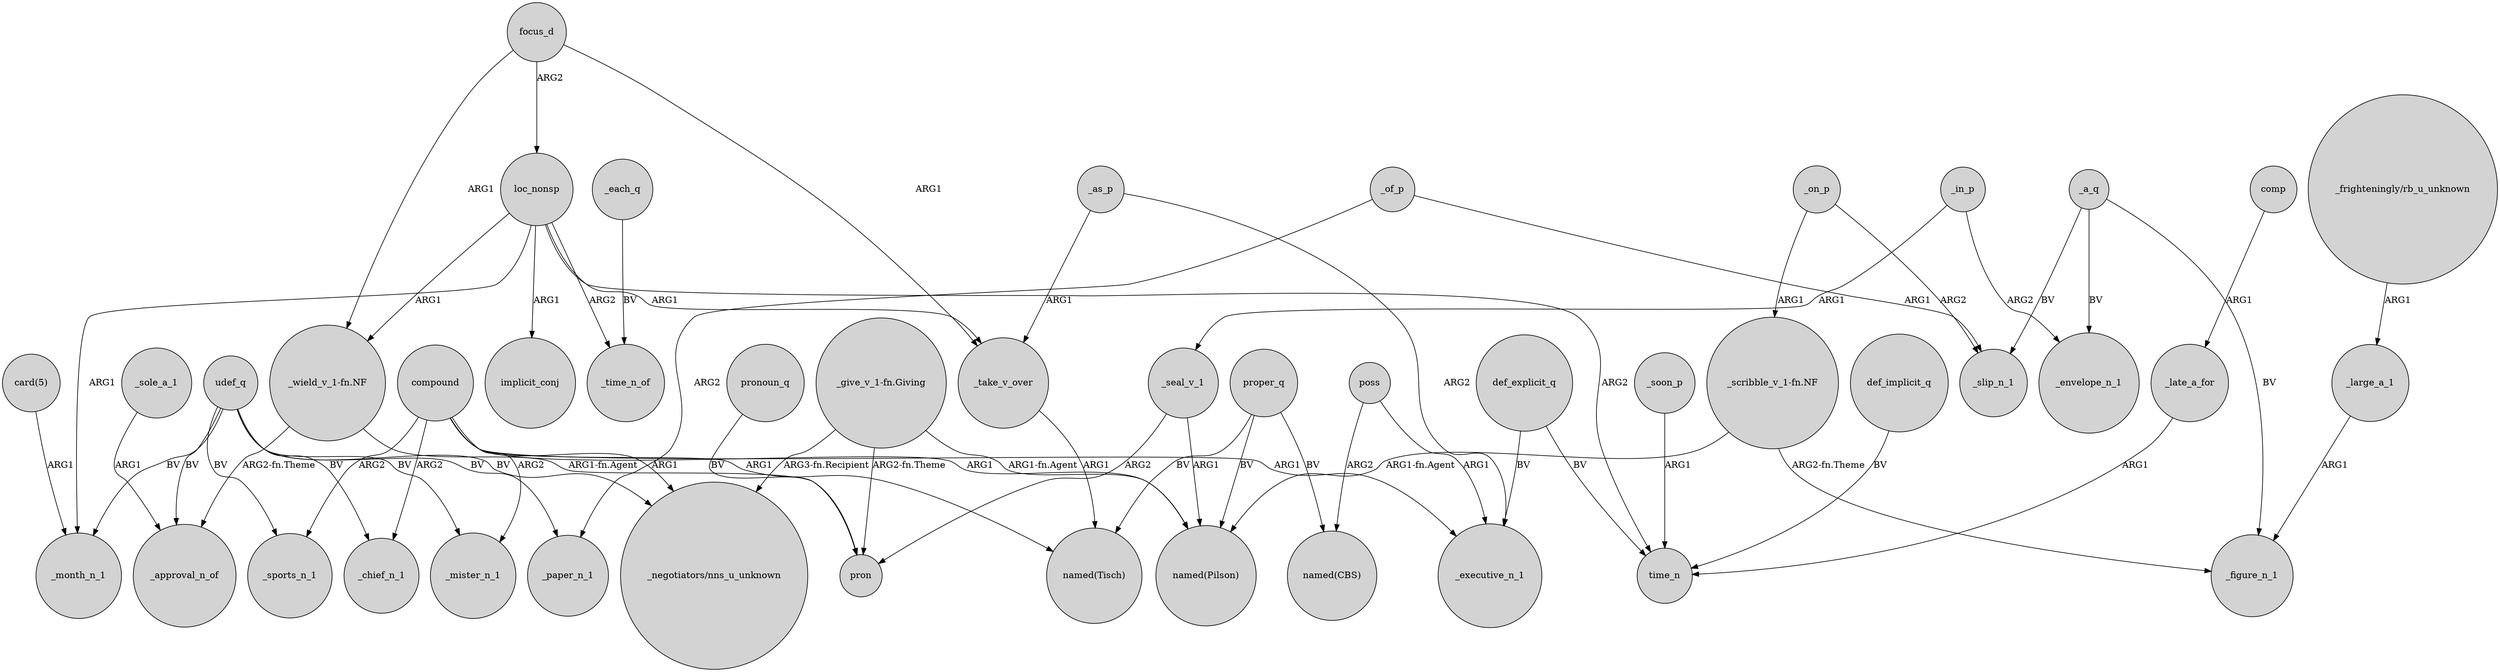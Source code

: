 digraph {
	node [shape=circle style=filled]
	focus_d -> loc_nonsp [label=ARG2]
	loc_nonsp -> "_wield_v_1-fn.NF" [label=ARG1]
	_as_p -> _executive_n_1 [label=ARG2]
	_a_q -> _figure_n_1 [label=BV]
	_in_p -> _seal_v_1 [label=ARG1]
	comp -> _late_a_for [label=ARG1]
	"_give_v_1-fn.Giving" -> "named(Pilson)" [label="ARG1-fn.Agent"]
	udef_q -> "_negotiators/nns_u_unknown" [label=BV]
	poss -> "named(CBS)" [label=ARG2]
	focus_d -> _take_v_over [label=ARG1]
	def_explicit_q -> time_n [label=BV]
	poss -> _executive_n_1 [label=ARG1]
	proper_q -> "named(CBS)" [label=BV]
	_a_q -> _slip_n_1 [label=BV]
	loc_nonsp -> _month_n_1 [label=ARG1]
	compound -> _mister_n_1 [label=ARG2]
	compound -> _executive_n_1 [label=ARG1]
	udef_q -> _mister_n_1 [label=BV]
	loc_nonsp -> _time_n_of [label=ARG2]
	_a_q -> _envelope_n_1 [label=BV]
	_seal_v_1 -> "named(Pilson)" [label=ARG1]
	loc_nonsp -> implicit_conj [label=ARG1]
	"_frighteningly/rb_u_unknown" -> _large_a_1 [label=ARG1]
	compound -> "named(Tisch)" [label=ARG1]
	def_explicit_q -> _executive_n_1 [label=BV]
	udef_q -> _month_n_1 [label=BV]
	_of_p -> _paper_n_1 [label=ARG2]
	loc_nonsp -> time_n [label=ARG2]
	compound -> _chief_n_1 [label=ARG2]
	_in_p -> _envelope_n_1 [label=ARG2]
	_as_p -> _take_v_over [label=ARG1]
	pronoun_q -> pron [label=BV]
	focus_d -> "_wield_v_1-fn.NF" [label=ARG1]
	_seal_v_1 -> pron [label=ARG2]
	udef_q -> _chief_n_1 [label=BV]
	compound -> "named(Pilson)" [label=ARG1]
	_take_v_over -> "named(Tisch)" [label=ARG1]
	compound -> "_negotiators/nns_u_unknown" [label=ARG1]
	_large_a_1 -> _figure_n_1 [label=ARG1]
	"card(5)" -> _month_n_1 [label=ARG1]
	_on_p -> _slip_n_1 [label=ARG2]
	"_give_v_1-fn.Giving" -> pron [label="ARG2-fn.Theme"]
	_of_p -> _slip_n_1 [label=ARG1]
	udef_q -> _paper_n_1 [label=BV]
	proper_q -> "named(Pilson)" [label=BV]
	"_scribble_v_1-fn.NF" -> "named(Pilson)" [label="ARG1-fn.Agent"]
	"_wield_v_1-fn.NF" -> _approval_n_of [label="ARG2-fn.Theme"]
	compound -> _sports_n_1 [label=ARG2]
	_late_a_for -> time_n [label=ARG1]
	_soon_p -> time_n [label=ARG1]
	_each_q -> _time_n_of [label=BV]
	_on_p -> "_scribble_v_1-fn.NF" [label=ARG1]
	udef_q -> _approval_n_of [label=BV]
	"_scribble_v_1-fn.NF" -> _figure_n_1 [label="ARG2-fn.Theme"]
	"_give_v_1-fn.Giving" -> "_negotiators/nns_u_unknown" [label="ARG3-fn.Recipient"]
	_sole_a_1 -> _approval_n_of [label=ARG1]
	loc_nonsp -> _take_v_over [label=ARG1]
	proper_q -> "named(Tisch)" [label=BV]
	udef_q -> _sports_n_1 [label=BV]
	"_wield_v_1-fn.NF" -> pron [label="ARG1-fn.Agent"]
	def_implicit_q -> time_n [label=BV]
}
